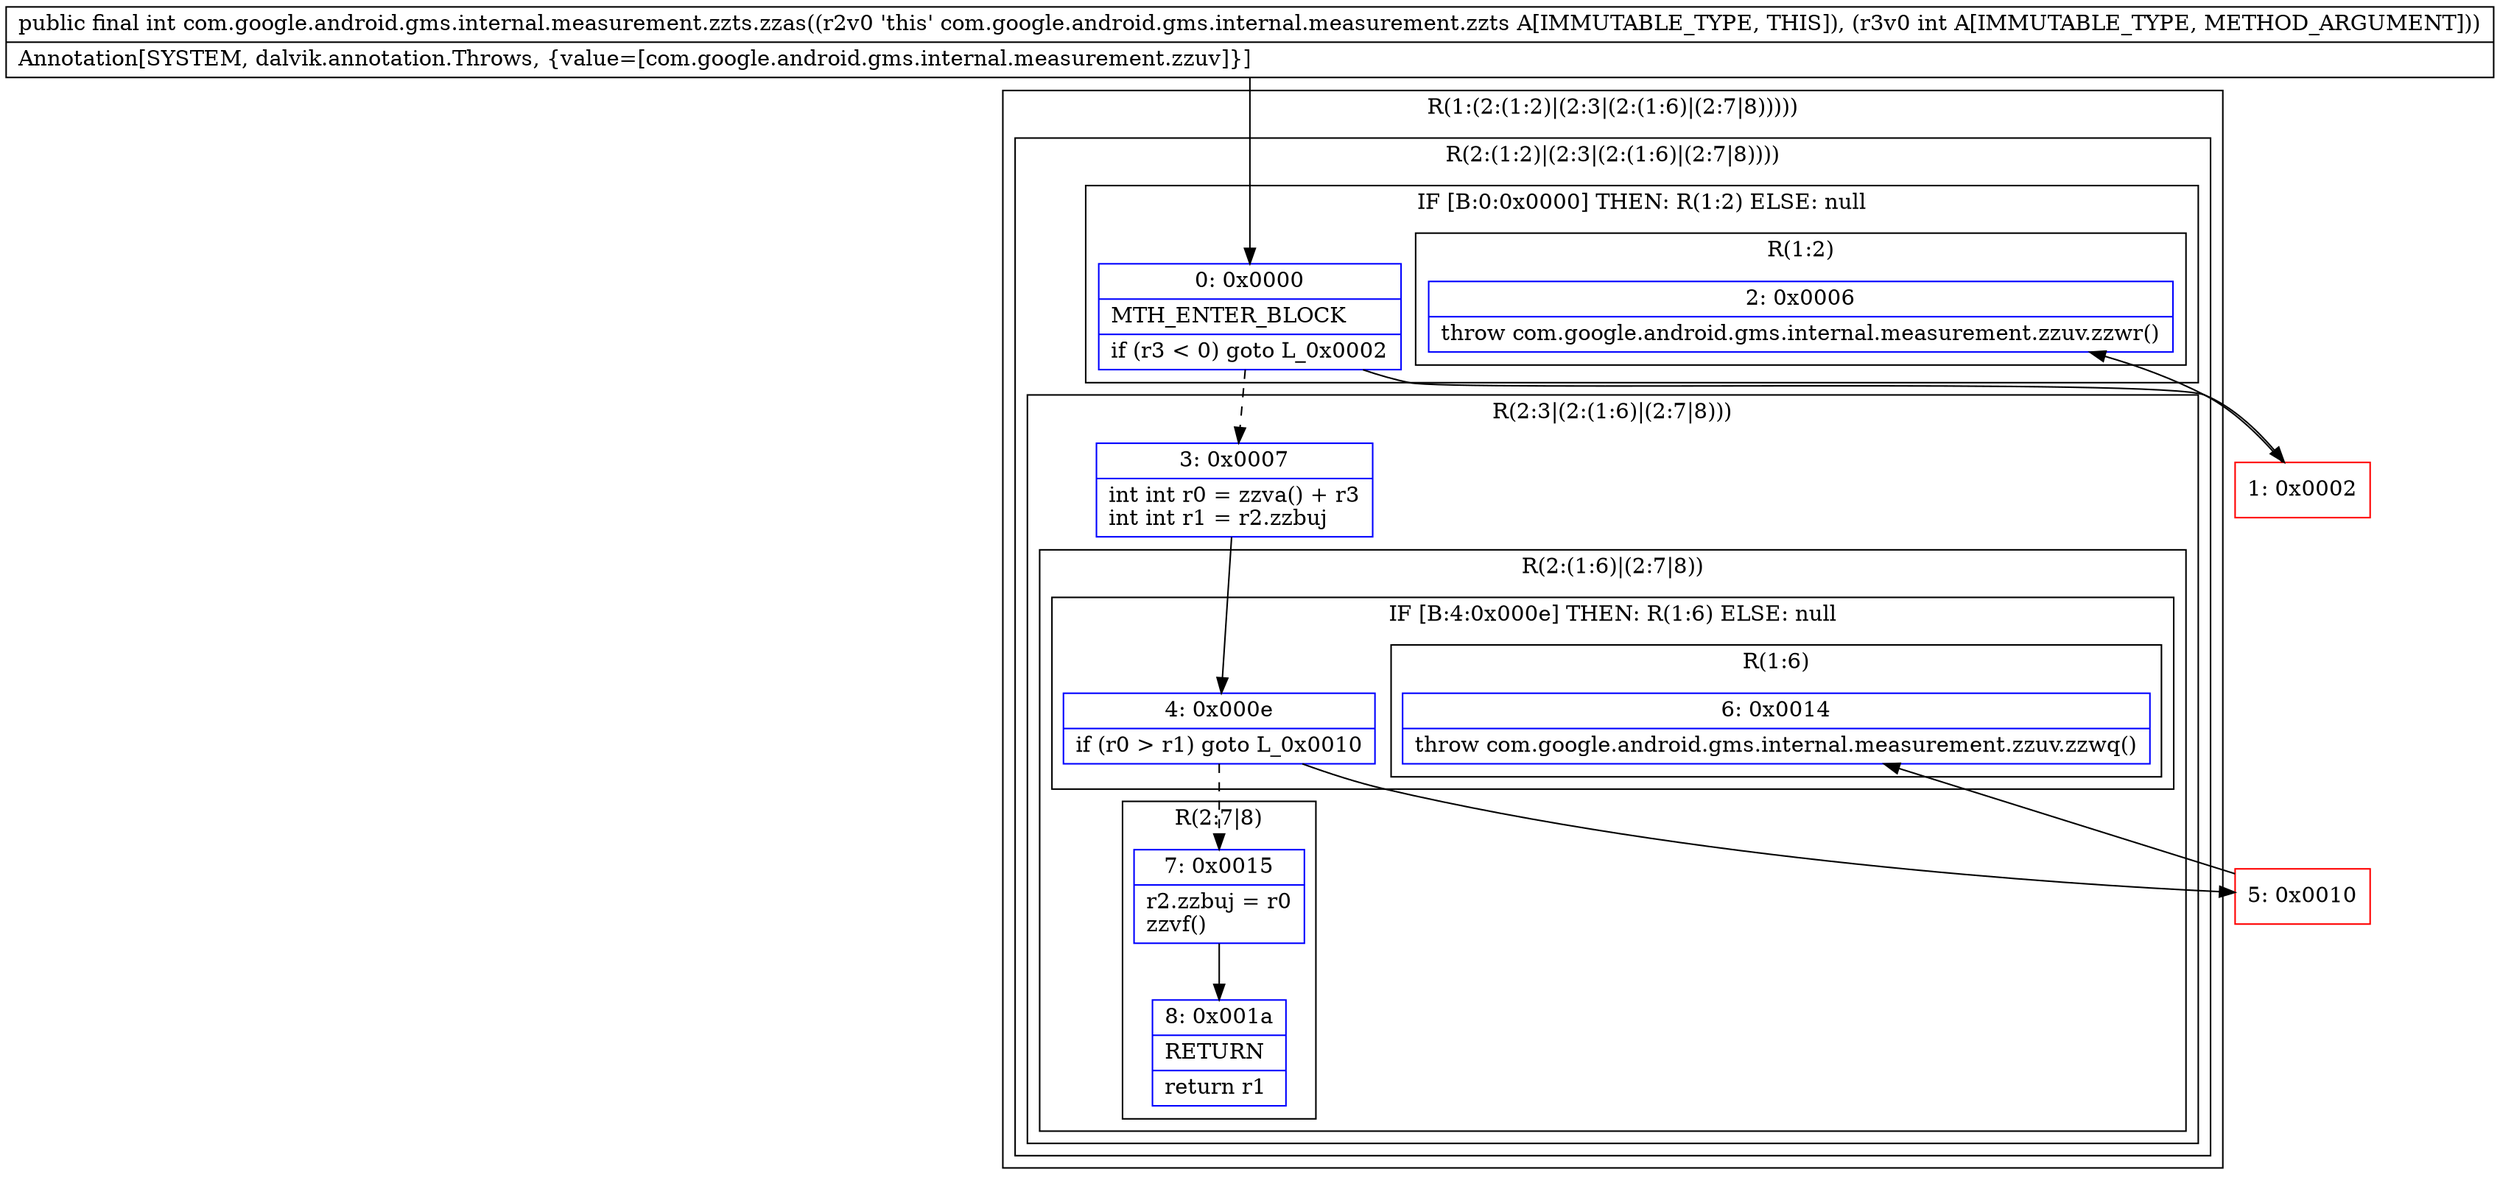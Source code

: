 digraph "CFG forcom.google.android.gms.internal.measurement.zzts.zzas(I)I" {
subgraph cluster_Region_247631772 {
label = "R(1:(2:(1:2)|(2:3|(2:(1:6)|(2:7|8)))))";
node [shape=record,color=blue];
subgraph cluster_Region_1422419074 {
label = "R(2:(1:2)|(2:3|(2:(1:6)|(2:7|8))))";
node [shape=record,color=blue];
subgraph cluster_IfRegion_2027832118 {
label = "IF [B:0:0x0000] THEN: R(1:2) ELSE: null";
node [shape=record,color=blue];
Node_0 [shape=record,label="{0\:\ 0x0000|MTH_ENTER_BLOCK\l|if (r3 \< 0) goto L_0x0002\l}"];
subgraph cluster_Region_1482403582 {
label = "R(1:2)";
node [shape=record,color=blue];
Node_2 [shape=record,label="{2\:\ 0x0006|throw com.google.android.gms.internal.measurement.zzuv.zzwr()\l}"];
}
}
subgraph cluster_Region_1752999251 {
label = "R(2:3|(2:(1:6)|(2:7|8)))";
node [shape=record,color=blue];
Node_3 [shape=record,label="{3\:\ 0x0007|int int r0 = zzva() + r3\lint int r1 = r2.zzbuj\l}"];
subgraph cluster_Region_1124037638 {
label = "R(2:(1:6)|(2:7|8))";
node [shape=record,color=blue];
subgraph cluster_IfRegion_264319101 {
label = "IF [B:4:0x000e] THEN: R(1:6) ELSE: null";
node [shape=record,color=blue];
Node_4 [shape=record,label="{4\:\ 0x000e|if (r0 \> r1) goto L_0x0010\l}"];
subgraph cluster_Region_1434772655 {
label = "R(1:6)";
node [shape=record,color=blue];
Node_6 [shape=record,label="{6\:\ 0x0014|throw com.google.android.gms.internal.measurement.zzuv.zzwq()\l}"];
}
}
subgraph cluster_Region_394297075 {
label = "R(2:7|8)";
node [shape=record,color=blue];
Node_7 [shape=record,label="{7\:\ 0x0015|r2.zzbuj = r0\lzzvf()\l}"];
Node_8 [shape=record,label="{8\:\ 0x001a|RETURN\l|return r1\l}"];
}
}
}
}
}
Node_1 [shape=record,color=red,label="{1\:\ 0x0002}"];
Node_5 [shape=record,color=red,label="{5\:\ 0x0010}"];
MethodNode[shape=record,label="{public final int com.google.android.gms.internal.measurement.zzts.zzas((r2v0 'this' com.google.android.gms.internal.measurement.zzts A[IMMUTABLE_TYPE, THIS]), (r3v0 int A[IMMUTABLE_TYPE, METHOD_ARGUMENT]))  | Annotation[SYSTEM, dalvik.annotation.Throws, \{value=[com.google.android.gms.internal.measurement.zzuv]\}]\l}"];
MethodNode -> Node_0;
Node_0 -> Node_1;
Node_0 -> Node_3[style=dashed];
Node_3 -> Node_4;
Node_4 -> Node_5;
Node_4 -> Node_7[style=dashed];
Node_7 -> Node_8;
Node_1 -> Node_2;
Node_5 -> Node_6;
}

